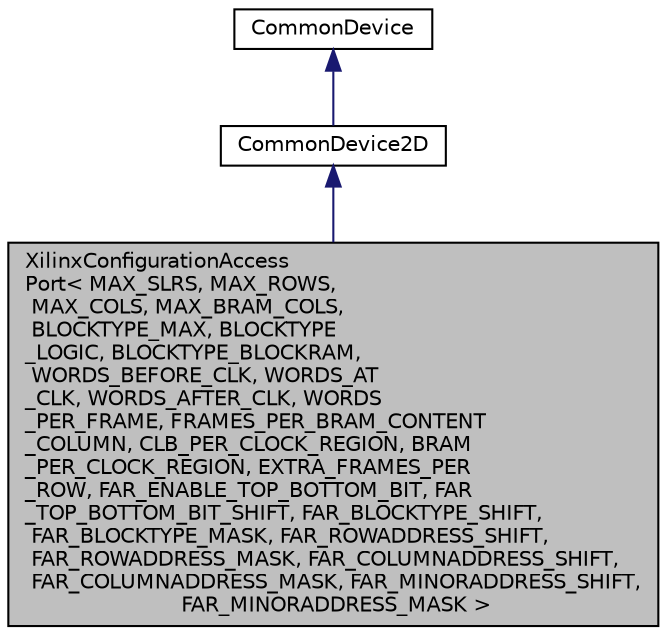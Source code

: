 digraph "XilinxConfigurationAccessPort&lt; MAX_SLRS, MAX_ROWS, MAX_COLS, MAX_BRAM_COLS, BLOCKTYPE_MAX, BLOCKTYPE_LOGIC, BLOCKTYPE_BLOCKRAM, WORDS_BEFORE_CLK, WORDS_AT_CLK, WORDS_AFTER_CLK, WORDS_PER_FRAME, FRAMES_PER_BRAM_CONTENT_COLUMN, CLB_PER_CLOCK_REGION, BRAM_PER_CLOCK_REGION, EXTRA_FRAMES_PER_ROW, FAR_ENABLE_TOP_BOTTOM_BIT, FAR_TOP_BOTTOM_BIT_SHIFT, FAR_BLOCKTYPE_SHIFT, FAR_BLOCKTYPE_MASK, FAR_ROWADDRESS_SHIFT, FAR_ROWADDRESS_MASK, FAR_COLUMNADDRESS_SHIFT, FAR_COLUMNADDRESS_MASK, FAR_MINORADDRESS_SHIFT, FAR_MINORADDRESS_MASK &gt;"
{
 // INTERACTIVE_SVG=YES
 // LATEX_PDF_SIZE
  edge [fontname="Helvetica",fontsize="10",labelfontname="Helvetica",labelfontsize="10"];
  node [fontname="Helvetica",fontsize="10",shape=record];
  Node1 [label="XilinxConfigurationAccess\lPort\< MAX_SLRS, MAX_ROWS,\l MAX_COLS, MAX_BRAM_COLS,\l BLOCKTYPE_MAX, BLOCKTYPE\l_LOGIC, BLOCKTYPE_BLOCKRAM,\l WORDS_BEFORE_CLK, WORDS_AT\l_CLK, WORDS_AFTER_CLK, WORDS\l_PER_FRAME, FRAMES_PER_BRAM_CONTENT\l_COLUMN, CLB_PER_CLOCK_REGION, BRAM\l_PER_CLOCK_REGION, EXTRA_FRAMES_PER\l_ROW, FAR_ENABLE_TOP_BOTTOM_BIT, FAR\l_TOP_BOTTOM_BIT_SHIFT, FAR_BLOCKTYPE_SHIFT,\l FAR_BLOCKTYPE_MASK, FAR_ROWADDRESS_SHIFT,\l FAR_ROWADDRESS_MASK, FAR_COLUMNADDRESS_SHIFT,\l FAR_COLUMNADDRESS_MASK, FAR_MINORADDRESS_SHIFT,\l FAR_MINORADDRESS_MASK \>",height=0.2,width=0.4,color="black", fillcolor="grey75", style="filled", fontcolor="black",tooltip=" "];
  Node2 -> Node1 [dir="back",color="midnightblue",fontsize="10",style="solid",fontname="Helvetica"];
  Node2 [label="CommonDevice2D",height=0.2,width=0.4,color="black", fillcolor="white", style="filled",URL="$classCommonDevice2D.html",tooltip=" "];
  Node3 -> Node2 [dir="back",color="midnightblue",fontsize="10",style="solid",fontname="Helvetica"];
  Node3 [label="CommonDevice",height=0.2,width=0.4,color="black", fillcolor="white", style="filled",URL="$classCommonDevice.html",tooltip=" "];
}
